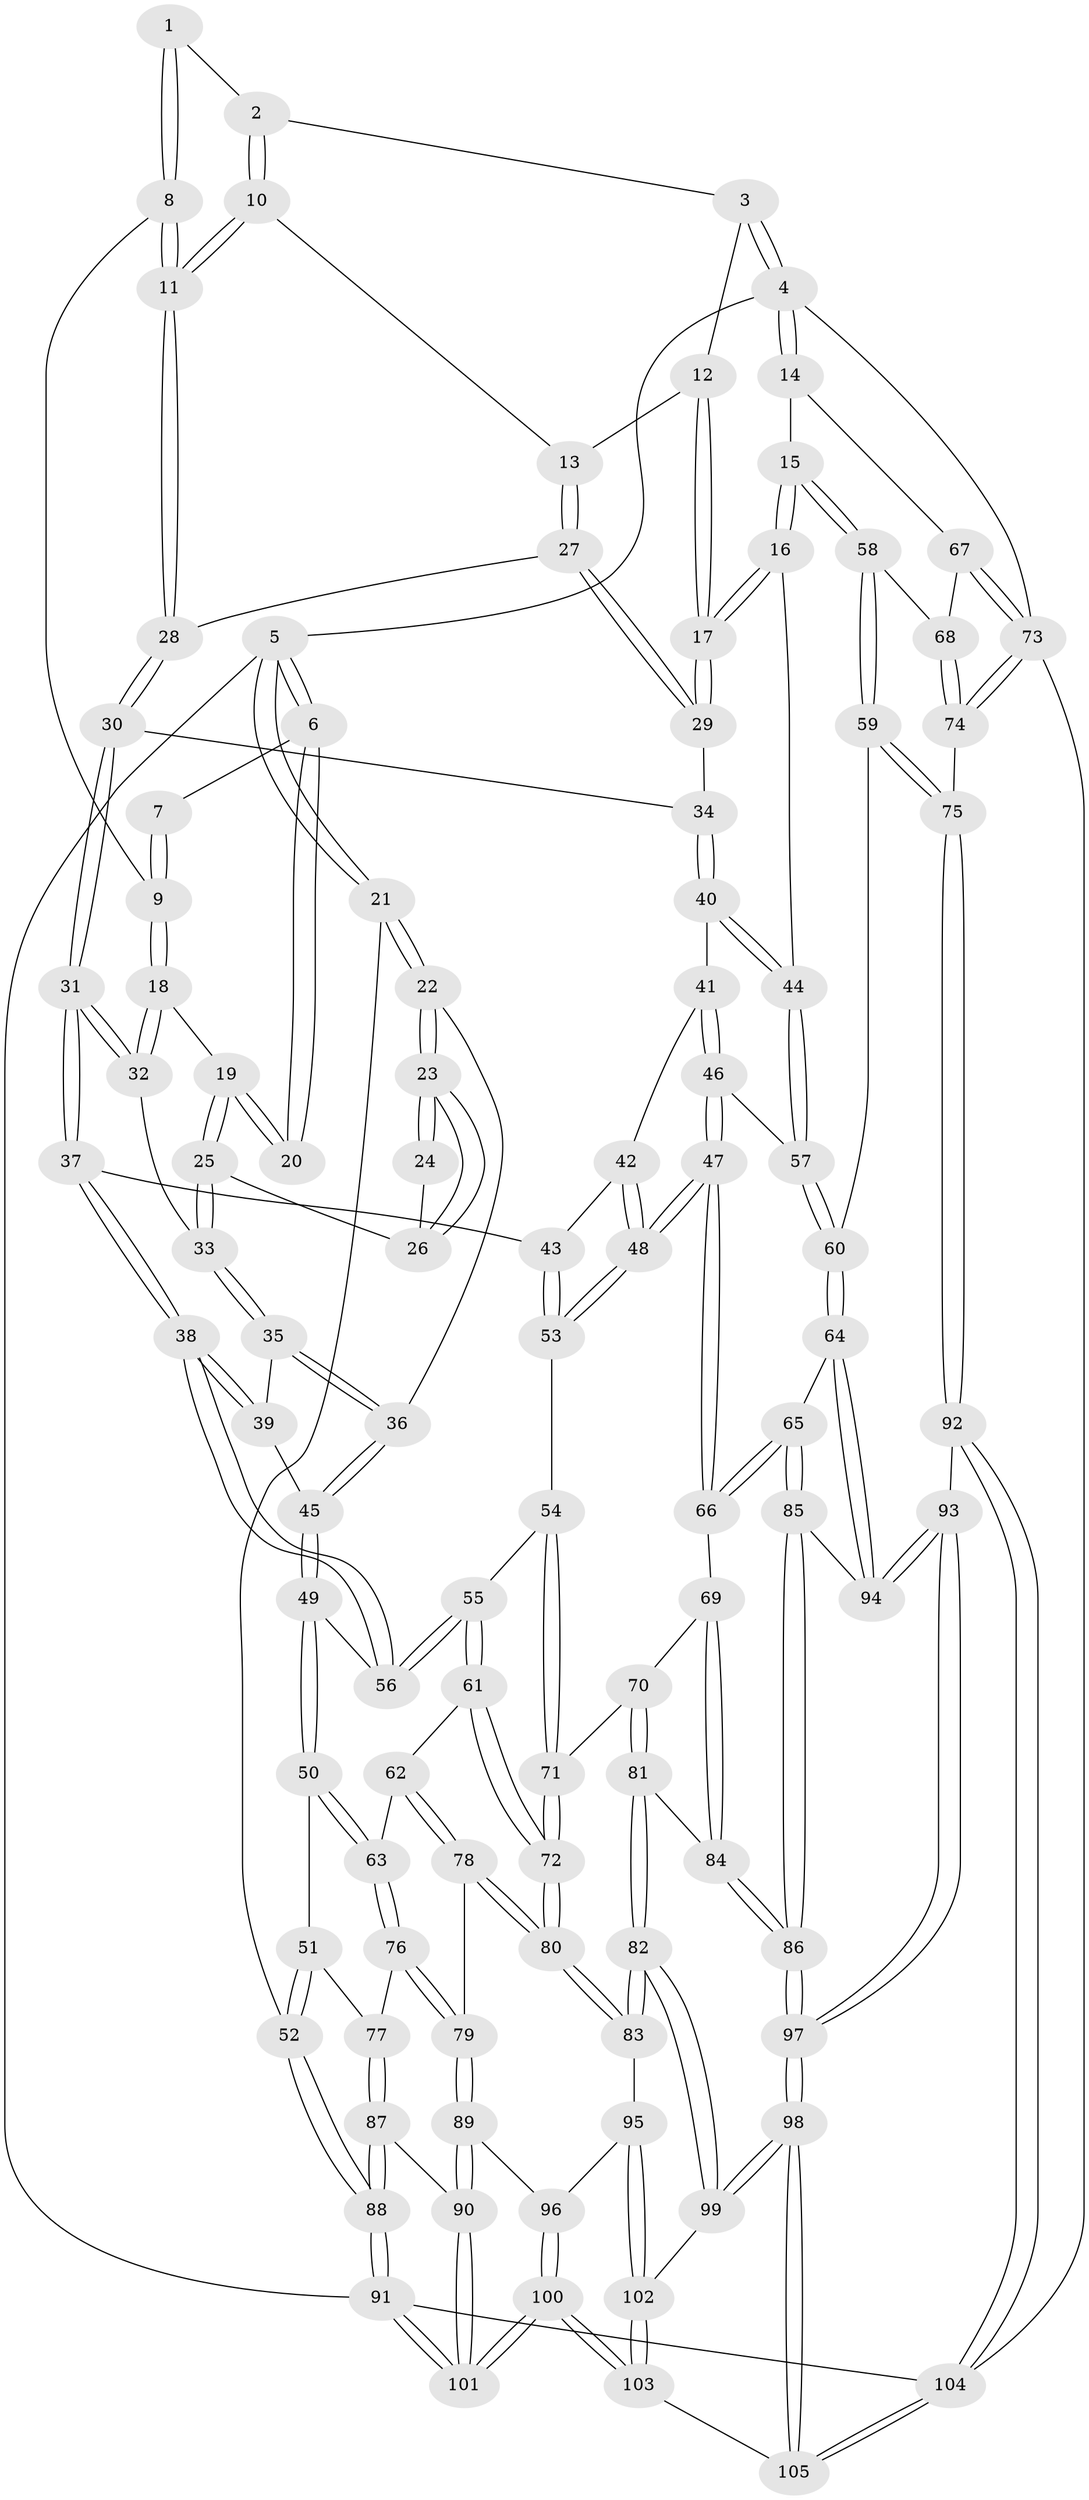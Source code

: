 // Generated by graph-tools (version 1.1) at 2025/03/03/09/25 03:03:26]
// undirected, 105 vertices, 259 edges
graph export_dot {
graph [start="1"]
  node [color=gray90,style=filled];
  1 [pos="+0.4831837685497266+0"];
  2 [pos="+0.5431823236088416+0"];
  3 [pos="+0.8107750840202935+0"];
  4 [pos="+1+0"];
  5 [pos="+0+0"];
  6 [pos="+0.19353268589677705+0"];
  7 [pos="+0.33490574580869414+0"];
  8 [pos="+0.44263036729895566+0.1617689284713427"];
  9 [pos="+0.4190856390794888+0.16866619746387476"];
  10 [pos="+0.5787905096696002+0.08472246522491743"];
  11 [pos="+0.5225073267010478+0.18176846485269005"];
  12 [pos="+0.7912558642908817+0"];
  13 [pos="+0.6766098395345799+0.1255271668897543"];
  14 [pos="+1+0.3597137820656797"];
  15 [pos="+1+0.36902367001503034"];
  16 [pos="+0.9289763983354051+0.33982310895958545"];
  17 [pos="+0.8734880991793691+0.2809889546273408"];
  18 [pos="+0.39743103742005487+0.1778124233901105"];
  19 [pos="+0.25876950112214125+0.08518540974682005"];
  20 [pos="+0.2120651684033636+0"];
  21 [pos="+0+0.31715978325246613"];
  22 [pos="+0+0.3063841565053122"];
  23 [pos="+0.024960524018917143+0.24421890738230764"];
  24 [pos="+0.17929242837269682+0.04430046992818248"];
  25 [pos="+0.22796100429379043+0.24521402955600197"];
  26 [pos="+0.14910943445468333+0.22909521511369302"];
  27 [pos="+0.687668476778495+0.18448272281506575"];
  28 [pos="+0.5485809435581337+0.22127271915007704"];
  29 [pos="+0.7411699732051846+0.2305646502207163"];
  30 [pos="+0.5519143408337919+0.2959168391321988"];
  31 [pos="+0.4248456588797142+0.3794122879769614"];
  32 [pos="+0.3787916509127769+0.23411034177914922"];
  33 [pos="+0.24135963604910327+0.26949672230221683"];
  34 [pos="+0.5881622337414517+0.31752527347057224"];
  35 [pos="+0.23791006713581153+0.3147290821590392"];
  36 [pos="+0.14179293740487608+0.38657990920060864"];
  37 [pos="+0.4103501693910813+0.41261793614219006"];
  38 [pos="+0.3834869184818419+0.42391972850155546"];
  39 [pos="+0.29348200806353447+0.3584584554288775"];
  40 [pos="+0.6837635884392965+0.44994515452197076"];
  41 [pos="+0.5037913388935883+0.4646058113079833"];
  42 [pos="+0.48569471552080046+0.46027958939992214"];
  43 [pos="+0.44757293829120215+0.4409513314185913"];
  44 [pos="+0.6980234340955321+0.4574091993303581"];
  45 [pos="+0.17923281453159315+0.4683140980632056"];
  46 [pos="+0.5803078884457527+0.6175049589205558"];
  47 [pos="+0.5378500094840734+0.6554421608519724"];
  48 [pos="+0.504598762240302+0.6429797838388893"];
  49 [pos="+0.19855364866206668+0.5138990904292593"];
  50 [pos="+0.11025027028383864+0.5863555416255902"];
  51 [pos="+0+0.6010309756901483"];
  52 [pos="+0+0.5596760934652073"];
  53 [pos="+0.45765434372954755+0.6364928680600868"];
  54 [pos="+0.4195349368014847+0.6403072418231575"];
  55 [pos="+0.3331742840804742+0.6157277540872882"];
  56 [pos="+0.3024673220200861+0.5279358889855936"];
  57 [pos="+0.6795515706572374+0.5687935051671168"];
  58 [pos="+0.8656331195952822+0.6630898496828519"];
  59 [pos="+0.8138134871588633+0.719775209282534"];
  60 [pos="+0.800363584221242+0.7246565439574806"];
  61 [pos="+0.3001962477511718+0.6759439278932872"];
  62 [pos="+0.20775997005080848+0.7074974578308431"];
  63 [pos="+0.19166067027647238+0.7054838204323377"];
  64 [pos="+0.7907791136315687+0.7409096243571419"];
  65 [pos="+0.6596445699344425+0.7626541956114621"];
  66 [pos="+0.5497370841062217+0.723600060961397"];
  67 [pos="+1+0.4754708766737019"];
  68 [pos="+0.9804543852120955+0.6987052063339941"];
  69 [pos="+0.5449421616235769+0.731986979782172"];
  70 [pos="+0.44255572760081113+0.7716490466871865"];
  71 [pos="+0.41737901080140566+0.7259435286268234"];
  72 [pos="+0.33033161372862085+0.7617616379064698"];
  73 [pos="+1+0.8416682166242868"];
  74 [pos="+1+0.8396623686734035"];
  75 [pos="+1+0.8402143595547812"];
  76 [pos="+0.11496534099158512+0.7821418355099069"];
  77 [pos="+0.09776403743583241+0.7790693112213795"];
  78 [pos="+0.23678841777244222+0.797709392079199"];
  79 [pos="+0.15560257363252517+0.8461642289674167"];
  80 [pos="+0.3380028697676572+0.8442119565685454"];
  81 [pos="+0.39882887210332335+0.8434092990922749"];
  82 [pos="+0.3513490796882376+0.8616162214055727"];
  83 [pos="+0.34469665591011145+0.8572513252044923"];
  84 [pos="+0.5371295171357426+0.8707141935885803"];
  85 [pos="+0.6064410201593118+0.890627022019371"];
  86 [pos="+0.5795362462527969+0.9291155607587692"];
  87 [pos="+0.00490565449613148+0.8495681229963069"];
  88 [pos="+0+0.8832514947661074"];
  89 [pos="+0.16015920528125546+0.8814873229538567"];
  90 [pos="+0.1046657384584847+0.9256647240667883"];
  91 [pos="+0+1"];
  92 [pos="+0.8739727402598687+0.9640676801706328"];
  93 [pos="+0.7966041717094036+0.8626372273653167"];
  94 [pos="+0.7891872330912707+0.7913166020976871"];
  95 [pos="+0.21639715507032126+0.9053599539885449"];
  96 [pos="+0.2071574183248756+0.9051921182027969"];
  97 [pos="+0.5935160898332491+1"];
  98 [pos="+0.5798053498167712+1"];
  99 [pos="+0.3572572932318683+0.8933271549856024"];
  100 [pos="+0.13236325855129266+1"];
  101 [pos="+0+1"];
  102 [pos="+0.30283874706957237+1"];
  103 [pos="+0.28247411670222217+1"];
  104 [pos="+0.8452243815375808+1"];
  105 [pos="+0.5899220463249657+1"];
  1 -- 2;
  1 -- 8;
  1 -- 8;
  2 -- 3;
  2 -- 10;
  2 -- 10;
  3 -- 4;
  3 -- 4;
  3 -- 12;
  4 -- 5;
  4 -- 14;
  4 -- 14;
  4 -- 73;
  5 -- 6;
  5 -- 6;
  5 -- 21;
  5 -- 21;
  5 -- 91;
  6 -- 7;
  6 -- 20;
  6 -- 20;
  7 -- 9;
  7 -- 9;
  8 -- 9;
  8 -- 11;
  8 -- 11;
  9 -- 18;
  9 -- 18;
  10 -- 11;
  10 -- 11;
  10 -- 13;
  11 -- 28;
  11 -- 28;
  12 -- 13;
  12 -- 17;
  12 -- 17;
  13 -- 27;
  13 -- 27;
  14 -- 15;
  14 -- 67;
  15 -- 16;
  15 -- 16;
  15 -- 58;
  15 -- 58;
  16 -- 17;
  16 -- 17;
  16 -- 44;
  17 -- 29;
  17 -- 29;
  18 -- 19;
  18 -- 32;
  18 -- 32;
  19 -- 20;
  19 -- 20;
  19 -- 25;
  19 -- 25;
  21 -- 22;
  21 -- 22;
  21 -- 52;
  22 -- 23;
  22 -- 23;
  22 -- 36;
  23 -- 24;
  23 -- 24;
  23 -- 26;
  23 -- 26;
  24 -- 26;
  25 -- 26;
  25 -- 33;
  25 -- 33;
  27 -- 28;
  27 -- 29;
  27 -- 29;
  28 -- 30;
  28 -- 30;
  29 -- 34;
  30 -- 31;
  30 -- 31;
  30 -- 34;
  31 -- 32;
  31 -- 32;
  31 -- 37;
  31 -- 37;
  32 -- 33;
  33 -- 35;
  33 -- 35;
  34 -- 40;
  34 -- 40;
  35 -- 36;
  35 -- 36;
  35 -- 39;
  36 -- 45;
  36 -- 45;
  37 -- 38;
  37 -- 38;
  37 -- 43;
  38 -- 39;
  38 -- 39;
  38 -- 56;
  38 -- 56;
  39 -- 45;
  40 -- 41;
  40 -- 44;
  40 -- 44;
  41 -- 42;
  41 -- 46;
  41 -- 46;
  42 -- 43;
  42 -- 48;
  42 -- 48;
  43 -- 53;
  43 -- 53;
  44 -- 57;
  44 -- 57;
  45 -- 49;
  45 -- 49;
  46 -- 47;
  46 -- 47;
  46 -- 57;
  47 -- 48;
  47 -- 48;
  47 -- 66;
  47 -- 66;
  48 -- 53;
  48 -- 53;
  49 -- 50;
  49 -- 50;
  49 -- 56;
  50 -- 51;
  50 -- 63;
  50 -- 63;
  51 -- 52;
  51 -- 52;
  51 -- 77;
  52 -- 88;
  52 -- 88;
  53 -- 54;
  54 -- 55;
  54 -- 71;
  54 -- 71;
  55 -- 56;
  55 -- 56;
  55 -- 61;
  55 -- 61;
  57 -- 60;
  57 -- 60;
  58 -- 59;
  58 -- 59;
  58 -- 68;
  59 -- 60;
  59 -- 75;
  59 -- 75;
  60 -- 64;
  60 -- 64;
  61 -- 62;
  61 -- 72;
  61 -- 72;
  62 -- 63;
  62 -- 78;
  62 -- 78;
  63 -- 76;
  63 -- 76;
  64 -- 65;
  64 -- 94;
  64 -- 94;
  65 -- 66;
  65 -- 66;
  65 -- 85;
  65 -- 85;
  66 -- 69;
  67 -- 68;
  67 -- 73;
  67 -- 73;
  68 -- 74;
  68 -- 74;
  69 -- 70;
  69 -- 84;
  69 -- 84;
  70 -- 71;
  70 -- 81;
  70 -- 81;
  71 -- 72;
  71 -- 72;
  72 -- 80;
  72 -- 80;
  73 -- 74;
  73 -- 74;
  73 -- 104;
  74 -- 75;
  75 -- 92;
  75 -- 92;
  76 -- 77;
  76 -- 79;
  76 -- 79;
  77 -- 87;
  77 -- 87;
  78 -- 79;
  78 -- 80;
  78 -- 80;
  79 -- 89;
  79 -- 89;
  80 -- 83;
  80 -- 83;
  81 -- 82;
  81 -- 82;
  81 -- 84;
  82 -- 83;
  82 -- 83;
  82 -- 99;
  82 -- 99;
  83 -- 95;
  84 -- 86;
  84 -- 86;
  85 -- 86;
  85 -- 86;
  85 -- 94;
  86 -- 97;
  86 -- 97;
  87 -- 88;
  87 -- 88;
  87 -- 90;
  88 -- 91;
  88 -- 91;
  89 -- 90;
  89 -- 90;
  89 -- 96;
  90 -- 101;
  90 -- 101;
  91 -- 101;
  91 -- 101;
  91 -- 104;
  92 -- 93;
  92 -- 104;
  92 -- 104;
  93 -- 94;
  93 -- 94;
  93 -- 97;
  93 -- 97;
  95 -- 96;
  95 -- 102;
  95 -- 102;
  96 -- 100;
  96 -- 100;
  97 -- 98;
  97 -- 98;
  98 -- 99;
  98 -- 99;
  98 -- 105;
  98 -- 105;
  99 -- 102;
  100 -- 101;
  100 -- 101;
  100 -- 103;
  100 -- 103;
  102 -- 103;
  102 -- 103;
  103 -- 105;
  104 -- 105;
  104 -- 105;
}
